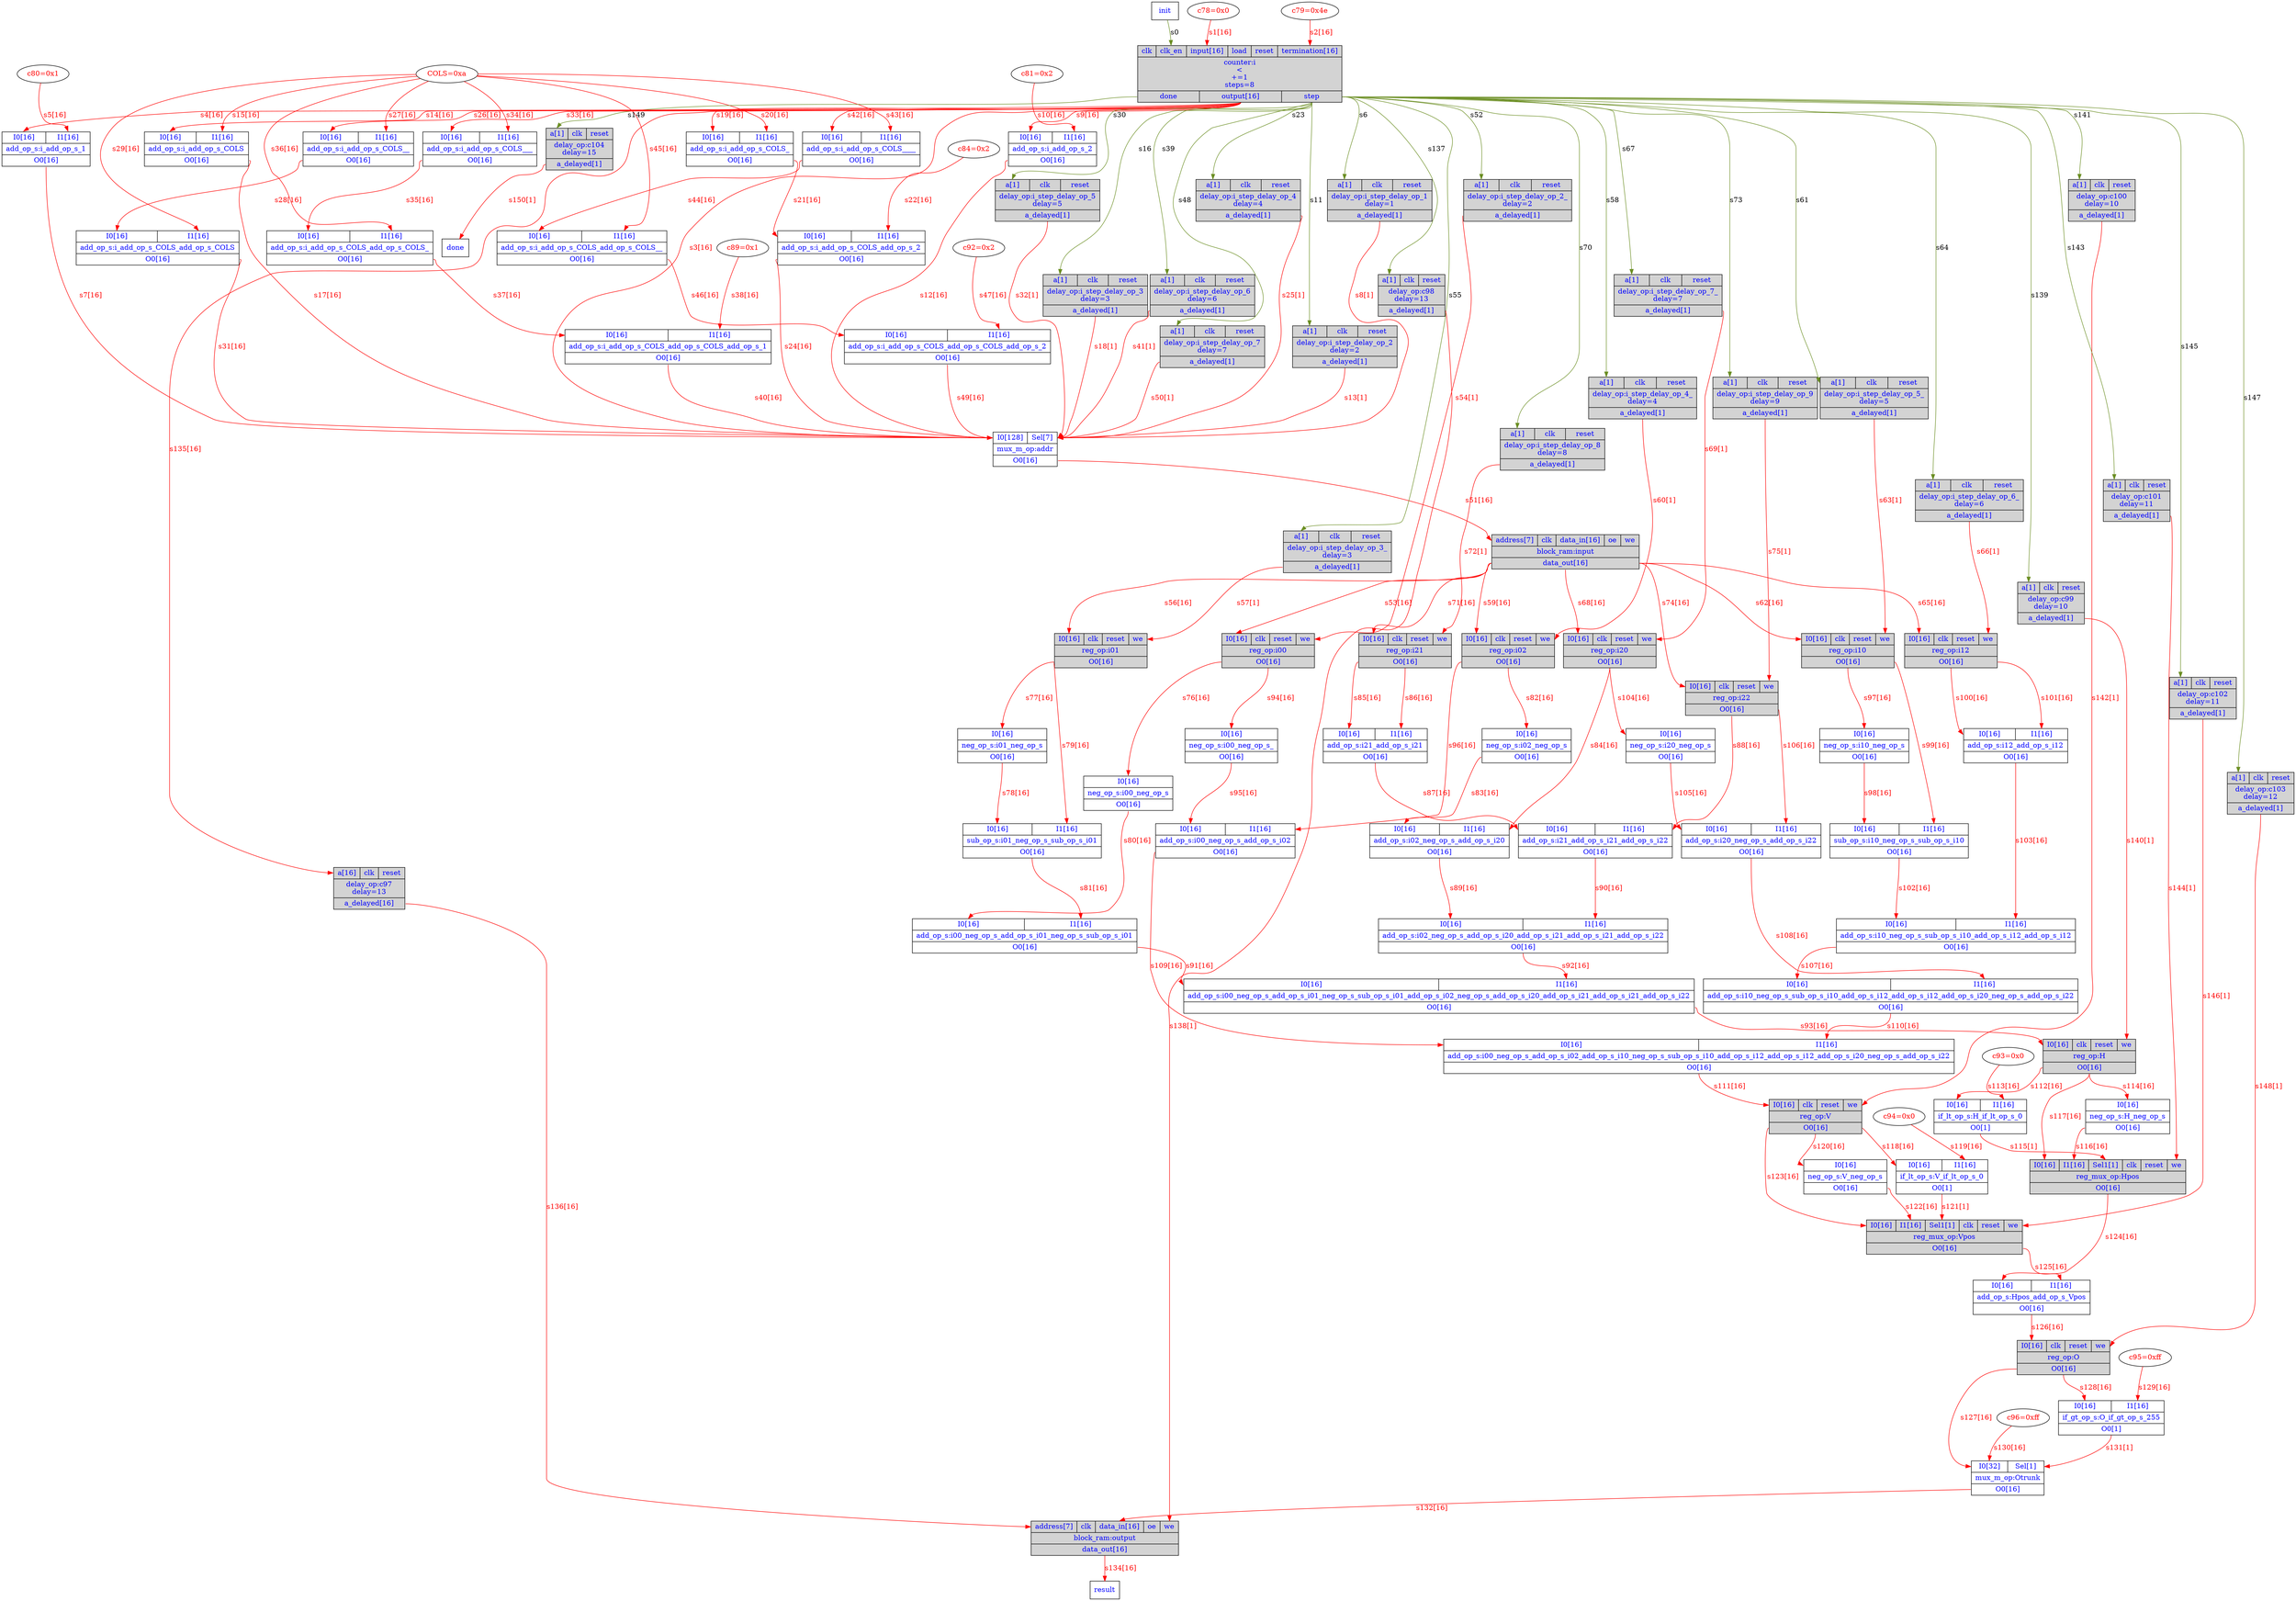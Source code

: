 digraph sobel {
	// Components (Nodes)
	"c100" [shape=record, fontcolor=blue, style="filled", fillcolor="lightgray", label="{{<a>a[1]|<clk>clk|<reset>reset}|delay_op:c100\ndelay=10|{<a_delayed>a_delayed[1]}}"];
	"i02" [shape=record, fontcolor=blue, style="filled", fillcolor="lightgray", label="{{<I0>I0[16]|<clk>clk|<reset>reset|<we>we}|reg_op:i02|{<O0>O0[16]}}"];
	"c89" [fontcolor=red label="c89=0x1"];
	"i00" [shape=record, fontcolor=blue, style="filled", fillcolor="lightgray", label="{{<I0>I0[16]|<clk>clk|<reset>reset|<we>we}|reg_op:i00|{<O0>O0[16]}}"];
	"COLS" [fontcolor=red label="COLS=0xa"];
	"c104" [shape=record, fontcolor=blue, style="filled", fillcolor="lightgray", label="{{<a>a[1]|<clk>clk|<reset>reset}|delay_op:c104\ndelay=15|{<a_delayed>a_delayed[1]}}"];
	"i_step_delay_op_5_" [shape=record, fontcolor=blue, style="filled", fillcolor="lightgray", label="{{<a>a[1]|<clk>clk|<reset>reset}|delay_op:i_step_delay_op_5_\ndelay=5|{<a_delayed>a_delayed[1]}}"];
	"i_step_delay_op_4" [shape=record, fontcolor=blue, style="filled", fillcolor="lightgray", label="{{<a>a[1]|<clk>clk|<reset>reset}|delay_op:i_step_delay_op_4\ndelay=4|{<a_delayed>a_delayed[1]}}"];
	"i_add_op_s_COLS___" [shape=record, fontcolor=blue, label="{{<I0>I0[16]|<I1>I1[16]}|add_op_s:i_add_op_s_COLS___|{<O0>O0[16]}}"];
	"i12_add_op_s_i12" [shape=record, fontcolor=blue, label="{{<I0>I0[16]|<I1>I1[16]}|add_op_s:i12_add_op_s_i12|{<O0>O0[16]}}"];
	"V" [shape=record, fontcolor=blue, style="filled", fillcolor="lightgray", label="{{<I0>I0[16]|<clk>clk|<reset>reset|<we>we}|reg_op:V|{<O0>O0[16]}}"];
	"i10_neg_op_s_sub_op_s_i10_add_op_s_i12_add_op_s_i12_add_op_s_i20_neg_op_s_add_op_s_i22" [shape=record, fontcolor=blue, label="{{<I0>I0[16]|<I1>I1[16]}|add_op_s:i10_neg_op_s_sub_op_s_i10_add_op_s_i12_add_op_s_i12_add_op_s_i20_neg_op_s_add_op_s_i22|{<O0>O0[16]}}"];
	"i20_neg_op_s" [shape=record, fontcolor=blue, label="{{<I0>I0[16]}|neg_op_s:i20_neg_op_s|{<O0>O0[16]}}"];
	"H_if_lt_op_s_0" [shape=record, fontcolor=blue, label="{{<I0>I0[16]|<I1>I1[16]}|if_lt_op_s:H_if_lt_op_s_0|{<O0>O0[1]}}"];
	"addr" [shape=record, fontcolor=blue, label="{{<I0>I0[128]|<Sel>Sel[7]}|mux_m_op:addr|{<O0>O0[16]}}"];
	"input" [shape=record, fontcolor=blue, style="filled", fillcolor="lightgray", label="{{<address>address[7]|<clk>clk|<data_in>data_in[16]|<oe>oe|<we>we}|block_ram:input|{<data_out>data_out[16]}}"];
	"COLS" [fontcolor=red label="COLS=0xa"];
	"i_add_op_s_COLS_" [shape=record, fontcolor=blue, label="{{<I0>I0[16]|<I1>I1[16]}|add_op_s:i_add_op_s_COLS_|{<O0>O0[16]}}"];
	"c102" [shape=record, fontcolor=blue, style="filled", fillcolor="lightgray", label="{{<a>a[1]|<clk>clk|<reset>reset}|delay_op:c102\ndelay=11|{<a_delayed>a_delayed[1]}}"];
	"i_add_op_s_COLS_add_op_s_COLS" [shape=record, fontcolor=blue, label="{{<I0>I0[16]|<I1>I1[16]}|add_op_s:i_add_op_s_COLS_add_op_s_COLS|{<O0>O0[16]}}"];
	"i01_neg_op_s" [shape=record, fontcolor=blue, label="{{<I0>I0[16]}|neg_op_s:i01_neg_op_s|{<O0>O0[16]}}"];
	"i_step_delay_op_9" [shape=record, fontcolor=blue, style="filled", fillcolor="lightgray", label="{{<a>a[1]|<clk>clk|<reset>reset}|delay_op:i_step_delay_op_9\ndelay=9|{<a_delayed>a_delayed[1]}}"];
	"i_step_delay_op_7_" [shape=record, fontcolor=blue, style="filled", fillcolor="lightgray", label="{{<a>a[1]|<clk>clk|<reset>reset}|delay_op:i_step_delay_op_7_\ndelay=7|{<a_delayed>a_delayed[1]}}"];
	"i00_neg_op_s_add_op_s_i01_neg_op_s_sub_op_s_i01" [shape=record, fontcolor=blue, label="{{<I0>I0[16]|<I1>I1[16]}|add_op_s:i00_neg_op_s_add_op_s_i01_neg_op_s_sub_op_s_i01|{<O0>O0[16]}}"];
	"c81" [fontcolor=red label="c81=0x2"];
	"COLS" [fontcolor=red label="COLS=0xa"];
	"i_add_op_s_1" [shape=record, fontcolor=blue, label="{{<I0>I0[16]|<I1>I1[16]}|add_op_s:i_add_op_s_1|{<O0>O0[16]}}"];
	"i_add_op_s_COLS" [shape=record, fontcolor=blue, label="{{<I0>I0[16]|<I1>I1[16]}|add_op_s:i_add_op_s_COLS|{<O0>O0[16]}}"];
	"c96" [fontcolor=red label="c96=0xff"];
	"i_step_delay_op_6" [shape=record, fontcolor=blue, style="filled", fillcolor="lightgray", label="{{<a>a[1]|<clk>clk|<reset>reset}|delay_op:i_step_delay_op_6\ndelay=6|{<a_delayed>a_delayed[1]}}"];
	"i_step_delay_op_7" [shape=record, fontcolor=blue, style="filled", fillcolor="lightgray", label="{{<a>a[1]|<clk>clk|<reset>reset}|delay_op:i_step_delay_op_7\ndelay=7|{<a_delayed>a_delayed[1]}}"];
	"i00_neg_op_s_" [shape=record, fontcolor=blue, label="{{<I0>I0[16]}|neg_op_s:i00_neg_op_s_|{<O0>O0[16]}}"];
	"i02_neg_op_s_add_op_s_i20_add_op_s_i21_add_op_s_i21_add_op_s_i22" [shape=record, fontcolor=blue, label="{{<I0>I0[16]|<I1>I1[16]}|add_op_s:i02_neg_op_s_add_op_s_i20_add_op_s_i21_add_op_s_i21_add_op_s_i22|{<O0>O0[16]}}"];
	"i21_add_op_s_i21" [shape=record, fontcolor=blue, label="{{<I0>I0[16]|<I1>I1[16]}|add_op_s:i21_add_op_s_i21|{<O0>O0[16]}}"];
	"i10_neg_op_s" [shape=record, fontcolor=blue, label="{{<I0>I0[16]}|neg_op_s:i10_neg_op_s|{<O0>O0[16]}}"];
	"i21" [shape=record, fontcolor=blue, style="filled", fillcolor="lightgray", label="{{<I0>I0[16]|<clk>clk|<reset>reset|<we>we}|reg_op:i21|{<O0>O0[16]}}"];
	"init" [shape=msquare fontcolor=blue label="init"];
	"result" [shape=msquare fontcolor=blue label="result"];
	"COLS" [fontcolor=red label="COLS=0xa"];
	"c92" [fontcolor=red label="c92=0x2"];
	"i" [shape=record, fontcolor=blue, style="filled", fillcolor="lightgray", label="{{<clk>clk|<clk_en>clk_en|<input>input[16]|<load>load|<reset>reset|<termination>termination[16]}|counter:i\n\<\n+=1\nsteps=8|{<done>done|<output>output[16]|<step>step}}"];
	"c98" [shape=record, fontcolor=blue, style="filled", fillcolor="lightgray", label="{{<a>a[1]|<clk>clk|<reset>reset}|delay_op:c98\ndelay=13|{<a_delayed>a_delayed[1]}}"];
	"i_add_op_s_2" [shape=record, fontcolor=blue, label="{{<I0>I0[16]|<I1>I1[16]}|add_op_s:i_add_op_s_2|{<O0>O0[16]}}"];
	"c94" [fontcolor=red label="c94=0x0"];
	"i02_neg_op_s" [shape=record, fontcolor=blue, label="{{<I0>I0[16]}|neg_op_s:i02_neg_op_s|{<O0>O0[16]}}"];
	"i_step_delay_op_3_" [shape=record, fontcolor=blue, style="filled", fillcolor="lightgray", label="{{<a>a[1]|<clk>clk|<reset>reset}|delay_op:i_step_delay_op_3_\ndelay=3|{<a_delayed>a_delayed[1]}}"];
	"i_add_op_s_COLS_add_op_s_COLS__" [shape=record, fontcolor=blue, label="{{<I0>I0[16]|<I1>I1[16]}|add_op_s:i_add_op_s_COLS_add_op_s_COLS__|{<O0>O0[16]}}"];
	"V_if_lt_op_s_0" [shape=record, fontcolor=blue, label="{{<I0>I0[16]|<I1>I1[16]}|if_lt_op_s:V_if_lt_op_s_0|{<O0>O0[1]}}"];
	"i12" [shape=record, fontcolor=blue, style="filled", fillcolor="lightgray", label="{{<I0>I0[16]|<clk>clk|<reset>reset|<we>we}|reg_op:i12|{<O0>O0[16]}}"];
	"O_if_gt_op_s_255" [shape=record, fontcolor=blue, label="{{<I0>I0[16]|<I1>I1[16]}|if_gt_op_s:O_if_gt_op_s_255|{<O0>O0[1]}}"];
	"Vpos" [shape=record, fontcolor=blue, style="filled", fillcolor="lightgray", label="{{<I0>I0[16]|<I1>I1[16]|<Sel1>Sel1[1]|<clk>clk|<reset>reset|<we>we}|reg_mux_op:Vpos|{<O0>O0[16]}}"];
	"c79" [fontcolor=red label="c79=0x4e"];
	"i10_neg_op_s_sub_op_s_i10" [shape=record, fontcolor=blue, label="{{<I0>I0[16]|<I1>I1[16]}|sub_op_s:i10_neg_op_s_sub_op_s_i10|{<O0>O0[16]}}"];
	"i01_neg_op_s_sub_op_s_i01" [shape=record, fontcolor=blue, label="{{<I0>I0[16]|<I1>I1[16]}|sub_op_s:i01_neg_op_s_sub_op_s_i01|{<O0>O0[16]}}"];
	"i_step_delay_op_8" [shape=record, fontcolor=blue, style="filled", fillcolor="lightgray", label="{{<a>a[1]|<clk>clk|<reset>reset}|delay_op:i_step_delay_op_8\ndelay=8|{<a_delayed>a_delayed[1]}}"];
	"i_add_op_s_COLS_add_op_s_2" [shape=record, fontcolor=blue, label="{{<I0>I0[16]|<I1>I1[16]}|add_op_s:i_add_op_s_COLS_add_op_s_2|{<O0>O0[16]}}"];
	"c103" [shape=record, fontcolor=blue, style="filled", fillcolor="lightgray", label="{{<a>a[1]|<clk>clk|<reset>reset}|delay_op:c103\ndelay=12|{<a_delayed>a_delayed[1]}}"];
	"i_step_delay_op_5" [shape=record, fontcolor=blue, style="filled", fillcolor="lightgray", label="{{<a>a[1]|<clk>clk|<reset>reset}|delay_op:i_step_delay_op_5\ndelay=5|{<a_delayed>a_delayed[1]}}"];
	"i_step_delay_op_3" [shape=record, fontcolor=blue, style="filled", fillcolor="lightgray", label="{{<a>a[1]|<clk>clk|<reset>reset}|delay_op:i_step_delay_op_3\ndelay=3|{<a_delayed>a_delayed[1]}}"];
	"COLS" [fontcolor=red label="COLS=0xa"];
	"c84" [fontcolor=red label="c84=0x2"];
	"COLS" [fontcolor=red label="COLS=0xa"];
	"COLS" [fontcolor=red label="COLS=0xa"];
	"i00_neg_op_s" [shape=record, fontcolor=blue, label="{{<I0>I0[16]}|neg_op_s:i00_neg_op_s|{<O0>O0[16]}}"];
	"i_add_op_s_COLS__" [shape=record, fontcolor=blue, label="{{<I0>I0[16]|<I1>I1[16]}|add_op_s:i_add_op_s_COLS__|{<O0>O0[16]}}"];
	"i_add_op_s_COLS_add_op_s_COLS_" [shape=record, fontcolor=blue, label="{{<I0>I0[16]|<I1>I1[16]}|add_op_s:i_add_op_s_COLS_add_op_s_COLS_|{<O0>O0[16]}}"];
	"i_step_delay_op_6_" [shape=record, fontcolor=blue, style="filled", fillcolor="lightgray", label="{{<a>a[1]|<clk>clk|<reset>reset}|delay_op:i_step_delay_op_6_\ndelay=6|{<a_delayed>a_delayed[1]}}"];
	"output" [shape=record, fontcolor=blue, style="filled", fillcolor="lightgray", label="{{<address>address[7]|<clk>clk|<data_in>data_in[16]|<oe>oe|<we>we}|block_ram:output|{<data_out>data_out[16]}}"];
	"O" [shape=record, fontcolor=blue, style="filled", fillcolor="lightgray", label="{{<I0>I0[16]|<clk>clk|<reset>reset|<we>we}|reg_op:O|{<O0>O0[16]}}"];
	"H" [shape=record, fontcolor=blue, style="filled", fillcolor="lightgray", label="{{<I0>I0[16]|<clk>clk|<reset>reset|<we>we}|reg_op:H|{<O0>O0[16]}}"];
	"i01" [shape=record, fontcolor=blue, style="filled", fillcolor="lightgray", label="{{<I0>I0[16]|<clk>clk|<reset>reset|<we>we}|reg_op:i01|{<O0>O0[16]}}"];
	"c101" [shape=record, fontcolor=blue, style="filled", fillcolor="lightgray", label="{{<a>a[1]|<clk>clk|<reset>reset}|delay_op:c101\ndelay=11|{<a_delayed>a_delayed[1]}}"];
	"c99" [shape=record, fontcolor=blue, style="filled", fillcolor="lightgray", label="{{<a>a[1]|<clk>clk|<reset>reset}|delay_op:c99\ndelay=10|{<a_delayed>a_delayed[1]}}"];
	"i10_neg_op_s_sub_op_s_i10_add_op_s_i12_add_op_s_i12" [shape=record, fontcolor=blue, label="{{<I0>I0[16]|<I1>I1[16]}|add_op_s:i10_neg_op_s_sub_op_s_i10_add_op_s_i12_add_op_s_i12|{<O0>O0[16]}}"];
	"H_neg_op_s" [shape=record, fontcolor=blue, label="{{<I0>I0[16]}|neg_op_s:H_neg_op_s|{<O0>O0[16]}}"];
	"i20_neg_op_s_add_op_s_i22" [shape=record, fontcolor=blue, label="{{<I0>I0[16]|<I1>I1[16]}|add_op_s:i20_neg_op_s_add_op_s_i22|{<O0>O0[16]}}"];
	"i00_neg_op_s_add_op_s_i02_add_op_s_i10_neg_op_s_sub_op_s_i10_add_op_s_i12_add_op_s_i12_add_op_s_i20_neg_op_s_add_op_s_i22" [shape=record, fontcolor=blue, label="{{<I0>I0[16]|<I1>I1[16]}|add_op_s:i00_neg_op_s_add_op_s_i02_add_op_s_i10_neg_op_s_sub_op_s_i10_add_op_s_i12_add_op_s_i12_add_op_s_i20_neg_op_s_add_op_s_i22|{<O0>O0[16]}}"];
	"i00_neg_op_s_add_op_s_i01_neg_op_s_sub_op_s_i01_add_op_s_i02_neg_op_s_add_op_s_i20_add_op_s_i21_add_op_s_i21_add_op_s_i22" [shape=record, fontcolor=blue, label="{{<I0>I0[16]|<I1>I1[16]}|add_op_s:i00_neg_op_s_add_op_s_i01_neg_op_s_sub_op_s_i01_add_op_s_i02_neg_op_s_add_op_s_i20_add_op_s_i21_add_op_s_i21_add_op_s_i22|{<O0>O0[16]}}"];
	"i_add_op_s_COLS_add_op_s_COLS_add_op_s_2" [shape=record, fontcolor=blue, label="{{<I0>I0[16]|<I1>I1[16]}|add_op_s:i_add_op_s_COLS_add_op_s_COLS_add_op_s_2|{<O0>O0[16]}}"];
	"i_step_delay_op_4_" [shape=record, fontcolor=blue, style="filled", fillcolor="lightgray", label="{{<a>a[1]|<clk>clk|<reset>reset}|delay_op:i_step_delay_op_4_\ndelay=4|{<a_delayed>a_delayed[1]}}"];
	"i02_neg_op_s_add_op_s_i20" [shape=record, fontcolor=blue, label="{{<I0>I0[16]|<I1>I1[16]}|add_op_s:i02_neg_op_s_add_op_s_i20|{<O0>O0[16]}}"];
	"i10" [shape=record, fontcolor=blue, style="filled", fillcolor="lightgray", label="{{<I0>I0[16]|<clk>clk|<reset>reset|<we>we}|reg_op:i10|{<O0>O0[16]}}"];
	"i_step_delay_op_2" [shape=record, fontcolor=blue, style="filled", fillcolor="lightgray", label="{{<a>a[1]|<clk>clk|<reset>reset}|delay_op:i_step_delay_op_2\ndelay=2|{<a_delayed>a_delayed[1]}}"];
	"Otrunk" [shape=record, fontcolor=blue, label="{{<I0>I0[32]|<Sel>Sel[1]}|mux_m_op:Otrunk|{<O0>O0[16]}}"];
	"i_step_delay_op_1" [shape=record, fontcolor=blue, style="filled", fillcolor="lightgray", label="{{<a>a[1]|<clk>clk|<reset>reset}|delay_op:i_step_delay_op_1\ndelay=1|{<a_delayed>a_delayed[1]}}"];
	"Hpos_add_op_s_Vpos" [shape=record, fontcolor=blue, label="{{<I0>I0[16]|<I1>I1[16]}|add_op_s:Hpos_add_op_s_Vpos|{<O0>O0[16]}}"];
	"V_neg_op_s" [shape=record, fontcolor=blue, label="{{<I0>I0[16]}|neg_op_s:V_neg_op_s|{<O0>O0[16]}}"];
	"c80" [fontcolor=red label="c80=0x1"];
	"c78" [fontcolor=red label="c78=0x0"];
	"Hpos" [shape=record, fontcolor=blue, style="filled", fillcolor="lightgray", label="{{<I0>I0[16]|<I1>I1[16]|<Sel1>Sel1[1]|<clk>clk|<reset>reset|<we>we}|reg_mux_op:Hpos|{<O0>O0[16]}}"];
	"i00_neg_op_s_add_op_s_i02" [shape=record, fontcolor=blue, label="{{<I0>I0[16]|<I1>I1[16]}|add_op_s:i00_neg_op_s_add_op_s_i02|{<O0>O0[16]}}"];
	"i21_add_op_s_i21_add_op_s_i22" [shape=record, fontcolor=blue, label="{{<I0>I0[16]|<I1>I1[16]}|add_op_s:i21_add_op_s_i21_add_op_s_i22|{<O0>O0[16]}}"];
	"i_add_op_s_COLS____" [shape=record, fontcolor=blue, label="{{<I0>I0[16]|<I1>I1[16]}|add_op_s:i_add_op_s_COLS____|{<O0>O0[16]}}"];
	"i_step_delay_op_2_" [shape=record, fontcolor=blue, style="filled", fillcolor="lightgray", label="{{<a>a[1]|<clk>clk|<reset>reset}|delay_op:i_step_delay_op_2_\ndelay=2|{<a_delayed>a_delayed[1]}}"];
	"i_add_op_s_COLS_add_op_s_COLS_add_op_s_1" [shape=record, fontcolor=blue, label="{{<I0>I0[16]|<I1>I1[16]}|add_op_s:i_add_op_s_COLS_add_op_s_COLS_add_op_s_1|{<O0>O0[16]}}"];
	"c95" [fontcolor=red label="c95=0xff"];
	"c93" [fontcolor=red label="c93=0x0"];
	"c97" [shape=record, fontcolor=blue, style="filled", fillcolor="lightgray", label="{{<a>a[16]|<clk>clk|<reset>reset}|delay_op:c97\ndelay=13|{<a_delayed>a_delayed[16]}}"];
	"COLS" [fontcolor=red label="COLS=0xa"];
	"i20" [shape=record, fontcolor=blue, style="filled", fillcolor="lightgray", label="{{<I0>I0[16]|<clk>clk|<reset>reset|<we>we}|reg_op:i20|{<O0>O0[16]}}"];
	"i22" [shape=record, fontcolor=blue, style="filled", fillcolor="lightgray", label="{{<I0>I0[16]|<clk>clk|<reset>reset|<we>we}|reg_op:i22|{<O0>O0[16]}}"];
	"done" [shape=msquare fontcolor=blue label="done"];

	// Signals (Edges)
	"init" -> "i":clk_en [label="s0" color=olivedrab];
	"i12":O0 -> "i12_add_op_s_i12":I0 [label="s100[16]" color=red fontcolor=red];
	"i":step -> "i_step_delay_op_2":a [label="s11" color=olivedrab];
	"i02_neg_op_s_add_op_s_i20":O0 -> "i02_neg_op_s_add_op_s_i20_add_op_s_i21_add_op_s_i21_add_op_s_i22":I0 [label="s89[16]" color=red fontcolor=red];
	"COLS" -> "i_add_op_s_COLS":I1 [label="s15[16]" color=red fontcolor=red];
	"i21":O0 -> "i21_add_op_s_i21":I0 [label="s85[16]" color=red fontcolor=red];
	"c94" -> "V_if_lt_op_s_0":I1 [label="s119[16]" color=red fontcolor=red];
	"i20":O0 -> "i20_neg_op_s":I0 [label="s104[16]" color=red fontcolor=red];
	"COLS" -> "i_add_op_s_COLS_add_op_s_COLS__":I1 [label="s45[16]" color=red fontcolor=red];
	"i":step -> "i_step_delay_op_5":a [label="s30" color=olivedrab];
	"COLS" -> "i_add_op_s_COLS___":I1 [label="s34[16]" color=red fontcolor=red];
	"i":step -> "i_step_delay_op_6_":a [label="s64" color=olivedrab];
	"V":O0 -> "Vpos":I0 [label="s123[16]" color=red fontcolor=red];
	"V_if_lt_op_s_0":O0 -> "Vpos":Sel1 [label="s121[1]" color=red fontcolor=red];
	"Vpos":O0 -> "Hpos_add_op_s_Vpos":I1 [label="s125[16]" color=red fontcolor=red];
	"i":output -> "i_add_op_s_2":I0 [label="s9[16]" color=red fontcolor=red];
	"input":data_out -> "i20":I0 [label="s68[16]" color=red fontcolor=red];
	"i_step_delay_op_6_":a_delayed -> "i12":we [label="s66[1]" color=red fontcolor=red];
	"i":step -> "i_step_delay_op_8":a [label="s70" color=olivedrab];
	"i_step_delay_op_2":a_delayed -> "addr":Sel [label="s13[1]" color=red fontcolor=red];
	"i_add_op_s_COLS":O0 -> "addr":I0 [label="s17[16]" color=red fontcolor=red];
	"i21_add_op_s_i21":O0 -> "i21_add_op_s_i21_add_op_s_i22":I0 [label="s87[16]" color=red fontcolor=red];
	"i_add_op_s_COLS__":O0 -> "i_add_op_s_COLS_add_op_s_COLS":I0 [label="s28[16]" color=red fontcolor=red];
	"i10_neg_op_s_sub_op_s_i10":O0 -> "i10_neg_op_s_sub_op_s_i10_add_op_s_i12_add_op_s_i12":I0 [label="s102[16]" color=red fontcolor=red];
	"H":O0 -> "Hpos":I0 [label="s117[16]" color=red fontcolor=red];
	"i_step_delay_op_5":a_delayed -> "addr":Sel [label="s32[1]" color=red fontcolor=red];
	"i22":O0 -> "i20_neg_op_s_add_op_s_i22":I1 [label="s106[16]" color=red fontcolor=red];
	"addr":O0 -> "input":address [label="s51[16]" color=red fontcolor=red];
	"i_add_op_s_COLS_add_op_s_COLS_add_op_s_2":O0 -> "addr":I0 [label="s49[16]" color=red fontcolor=red];
	"c92" -> "i_add_op_s_COLS_add_op_s_COLS_add_op_s_2":I1 [label="s47[16]" color=red fontcolor=red];
	"input":data_out -> "i00":I0 [label="s53[16]" color=red fontcolor=red];
	"c97":a_delayed -> "output":address [label="s136[16]" color=red fontcolor=red];
	"c98":a_delayed -> "output":we [label="s138[1]" color=red fontcolor=red];
	"c99":a_delayed -> "H":we [label="s140[1]" color=red fontcolor=red];
	"c100":a_delayed -> "V":we [label="s142[1]" color=red fontcolor=red];
	"i01_neg_op_s_sub_op_s_i01":O0 -> "i00_neg_op_s_add_op_s_i01_neg_op_s_sub_op_s_i01":I1 [label="s81[16]" color=red fontcolor=red];
	"i02_neg_op_s":O0 -> "i02_neg_op_s_add_op_s_i20":I0 [label="s83[16]" color=red fontcolor=red];
	"c84" -> "i_add_op_s_COLS_add_op_s_2":I1 [label="s22[16]" color=red fontcolor=red];
	"i":output -> "i_add_op_s_COLS__":I0 [label="s26[16]" color=red fontcolor=red];
	"i02":O0 -> "i00_neg_op_s_add_op_s_i02":I1 [label="s96[16]" color=red fontcolor=red];
	"i_add_op_s_COLS_add_op_s_COLS_":O0 -> "i_add_op_s_COLS_add_op_s_COLS_add_op_s_1":I0 [label="s37[16]" color=red fontcolor=red];
	"i00_neg_op_s_add_op_s_i02_add_op_s_i10_neg_op_s_sub_op_s_i10_add_op_s_i12_add_op_s_i12_add_op_s_i20_neg_op_s_add_op_s_i22":O0 -> "V":I0 [label="s111[16]" color=red fontcolor=red];
	"Hpos_add_op_s_Vpos":O0 -> "O":I0 [label="s126[16]" color=red fontcolor=red];
	"i_step_delay_op_6":a_delayed -> "addr":Sel [label="s41[1]" color=red fontcolor=red];
	"H_if_lt_op_s_0":O0 -> "Hpos":Sel1 [label="s115[1]" color=red fontcolor=red];
	"i_step_delay_op_4_":a_delayed -> "i02":we [label="s60[1]" color=red fontcolor=red];
	"i":step -> "i_step_delay_op_4_":a [label="s58" color=olivedrab];
	"input":data_out -> "i01":I0 [label="s56[16]" color=red fontcolor=red];
	"input":data_out -> "i10":I0 [label="s62[16]" color=red fontcolor=red];
	"i":step -> "c102":a [label="s145" color=olivedrab];
	"i":step -> "c103":a [label="s147" color=olivedrab];
	"i_add_op_s_1":O0 -> "addr":I0 [label="s7[16]" color=red fontcolor=red];
	"c80" -> "i_add_op_s_1":I1 [label="s5[16]" color=red fontcolor=red];
	"i":output -> "addr":I0 [label="s3[16]" color=red fontcolor=red];
	"c78" -> "i":input [label="s1[16]" color=red fontcolor=red];
	"i":done -> "c104":a [label="s149" color=olivedrab];
	"i21_add_op_s_i21_add_op_s_i22":O0 -> "i02_neg_op_s_add_op_s_i20_add_op_s_i21_add_op_s_i21_add_op_s_i22":I1 [label="s90[16]" color=red fontcolor=red];
	"i02_neg_op_s_add_op_s_i20_add_op_s_i21_add_op_s_i21_add_op_s_i22":O0 -> "i00_neg_op_s_add_op_s_i01_neg_op_s_sub_op_s_i01_add_op_s_i02_neg_op_s_add_op_s_i20_add_op_s_i21_add_op_s_i21_add_op_s_i22":I1 [label="s92[16]" color=red fontcolor=red];
	"i00_neg_op_s_add_op_s_i02":O0 -> "i00_neg_op_s_add_op_s_i02_add_op_s_i10_neg_op_s_sub_op_s_i10_add_op_s_i12_add_op_s_i12_add_op_s_i20_neg_op_s_add_op_s_i22":I0 [label="s109[16]" color=red fontcolor=red];
	"i10_neg_op_s":O0 -> "i10_neg_op_s_sub_op_s_i10":I0 [label="s98[16]" color=red fontcolor=red];
	"COLS" -> "i_add_op_s_COLS_":I1 [label="s20[16]" color=red fontcolor=red];
	"i_add_op_s_COLS_add_op_s_2":O0 -> "addr":I0 [label="s24[16]" color=red fontcolor=red];
	"i00":O0 -> "i00_neg_op_s_":I0 [label="s94[16]" color=red fontcolor=red];
	"O":O0 -> "O_if_gt_op_s_255":I0 [label="s128[16]" color=red fontcolor=red];
	"c93" -> "H_if_lt_op_s_0":I1 [label="s113[16]" color=red fontcolor=red];
	"i_step_delay_op_2_":a_delayed -> "i00":we [label="s54[1]" color=red fontcolor=red];
	"COLS" -> "i_add_op_s_COLS____":I1 [label="s43[16]" color=red fontcolor=red];
	"i":step -> "i_step_delay_op_6":a [label="s39" color=olivedrab];
	"i":step -> "i_step_delay_op_9":a [label="s73" color=olivedrab];
	"Otrunk":O0 -> "output":data_in [label="s132[16]" color=red fontcolor=red];
	"c96" -> "Otrunk":I0 [label="s130[16]" color=red fontcolor=red];
	"output":data_out -> "result" [label="s134[16]" color=red fontcolor=red];
	"i_step_delay_op_3":a_delayed -> "addr":Sel [label="s18[1]" color=red fontcolor=red];
	"i01":O0 -> "i01_neg_op_s":I0 [label="s77[16]" color=red fontcolor=red];
	"i_step_delay_op_9":a_delayed -> "i22":we [label="s75[1]" color=red fontcolor=red];
	"i01":O0 -> "i01_neg_op_s_sub_op_s_i01":I1 [label="s79[16]" color=red fontcolor=red];
	"i":step -> "c98":a [label="s137" color=olivedrab];
	"i_step_delay_op_5_":a_delayed -> "i10":we [label="s63[1]" color=red fontcolor=red];
	"V_neg_op_s":O0 -> "Vpos":I1 [label="s122[16]" color=red fontcolor=red];
	"i":step -> "i_step_delay_op_2_":a [label="s52" color=olivedrab];
	"i":step -> "i_step_delay_op_7":a [label="s48" color=olivedrab];
	"V":O0 -> "V_if_lt_op_s_0":I0 [label="s118[16]" color=red fontcolor=red];
	"i10_neg_op_s_sub_op_s_i10_add_op_s_i12_add_op_s_i12":O0 -> "i10_neg_op_s_sub_op_s_i10_add_op_s_i12_add_op_s_i12_add_op_s_i20_neg_op_s_add_op_s_i22":I0 [label="s107[16]" color=red fontcolor=red];
	"COLS" -> "i_add_op_s_COLS_add_op_s_COLS":I1 [label="s29[16]" color=red fontcolor=red];
	"i12_add_op_s_i12":O0 -> "i10_neg_op_s_sub_op_s_i10_add_op_s_i12_add_op_s_i12":I1 [label="s103[16]" color=red fontcolor=red];
	"i":output -> "i_add_op_s_COLS___":I0 [label="s33[16]" color=red fontcolor=red];
	"COLS" -> "i_add_op_s_COLS__":I1 [label="s27[16]" color=red fontcolor=red];
	"i21":O0 -> "i21_add_op_s_i21":I1 [label="s86[16]" color=red fontcolor=red];
	"i20":O0 -> "i02_neg_op_s_add_op_s_i20":I1 [label="s84[16]" color=red fontcolor=red];
	"i22":O0 -> "i21_add_op_s_i21_add_op_s_i22":I1 [label="s88[16]" color=red fontcolor=red];
	"i":step -> "c101":a [label="s143" color=olivedrab];
	"i02":O0 -> "i02_neg_op_s":I0 [label="s82[16]" color=red fontcolor=red];
	"i":step -> "c100":a [label="s141" color=olivedrab];
	"i":step -> "c99":a [label="s139" color=olivedrab];
	"V":O0 -> "V_neg_op_s":I0 [label="s120[16]" color=red fontcolor=red];
	"i":output -> "c97":a [label="s135[16]" color=red fontcolor=red];
	"i_step_delay_op_7":a_delayed -> "addr":Sel [label="s50[1]" color=red fontcolor=red];
	"Hpos":O0 -> "Hpos_add_op_s_Vpos":I0 [label="s124[16]" color=red fontcolor=red];
	"i_add_op_s_COLS_add_op_s_COLS":O0 -> "addr":I0 [label="s31[16]" color=red fontcolor=red];
	"i_add_op_s_COLS___":O0 -> "i_add_op_s_COLS_add_op_s_COLS_":I0 [label="s35[16]" color=red fontcolor=red];
	"i20_neg_op_s":O0 -> "i20_neg_op_s_add_op_s_i22":I0 [label="s105[16]" color=red fontcolor=red];
	"i_add_op_s_COLS_add_op_s_COLS__":O0 -> "i_add_op_s_COLS_add_op_s_COLS_add_op_s_2":I0 [label="s46[16]" color=red fontcolor=red];
	"i":output -> "i_add_op_s_COLS":I0 [label="s14[16]" color=red fontcolor=red];
	"c81" -> "i_add_op_s_2":I1 [label="s10[16]" color=red fontcolor=red];
	"i":step -> "i_step_delay_op_3":a [label="s16" color=olivedrab];
	"i_add_op_s_2":O0 -> "addr":I0 [label="s12[16]" color=red fontcolor=red];
	"i12":O0 -> "i12_add_op_s_i12":I1 [label="s101[16]" color=red fontcolor=red];
	"i10":O0 -> "i10_neg_op_s_sub_op_s_i10":I1 [label="s99[16]" color=red fontcolor=red];
	"input":data_out -> "i12":I0 [label="s65[16]" color=red fontcolor=red];
	"input":data_out -> "i21":I0 [label="s71[16]" color=red fontcolor=red];
	"i":step -> "i_step_delay_op_7_":a [label="s67" color=olivedrab];
	"i_step_delay_op_7_":a_delayed -> "i20":we [label="s69[1]" color=red fontcolor=red];
	"c101":a_delayed -> "Hpos":we [label="s144[1]" color=red fontcolor=red];
	"input":data_out -> "i02":I0 [label="s59[16]" color=red fontcolor=red];
	"i_add_op_s_COLS_add_op_s_COLS_add_op_s_1":O0 -> "addr":I0 [label="s40[16]" color=red fontcolor=red];
	"i_add_op_s_COLS____":O0 -> "i_add_op_s_COLS_add_op_s_COLS__":I0 [label="s44[16]" color=red fontcolor=red];
	"c95" -> "O_if_gt_op_s_255":I1 [label="s129[16]" color=red fontcolor=red];
	"H":O0 -> "H_neg_op_s":I0 [label="s114[16]" color=red fontcolor=red];
	"i":step -> "i_step_delay_op_3_":a [label="s55" color=olivedrab];
	"i_step_delay_op_4":a_delayed -> "addr":Sel [label="s25[1]" color=red fontcolor=red];
	"i":output -> "i_add_op_s_COLS_":I0 [label="s19[16]" color=red fontcolor=red];
	"i_add_op_s_COLS_":O0 -> "i_add_op_s_COLS_add_op_s_2":I0 [label="s21[16]" color=red fontcolor=red];
	"i10_neg_op_s_sub_op_s_i10_add_op_s_i12_add_op_s_i12_add_op_s_i20_neg_op_s_add_op_s_i22":O0 -> "i00_neg_op_s_add_op_s_i02_add_op_s_i10_neg_op_s_sub_op_s_i10_add_op_s_i12_add_op_s_i12_add_op_s_i20_neg_op_s_add_op_s_i22":I1 [label="s110[16]" color=red fontcolor=red];
	"i20_neg_op_s_add_op_s_i22":O0 -> "i10_neg_op_s_sub_op_s_i10_add_op_s_i12_add_op_s_i12_add_op_s_i20_neg_op_s_add_op_s_i22":I1 [label="s108[16]" color=red fontcolor=red];
	"i":step -> "i_step_delay_op_4":a [label="s23" color=olivedrab];
	"i00":O0 -> "i00_neg_op_s":I0 [label="s76[16]" color=red fontcolor=red];
	"input":data_out -> "i22":I0 [label="s74[16]" color=red fontcolor=red];
	"i00_neg_op_s":O0 -> "i00_neg_op_s_add_op_s_i01_neg_op_s_sub_op_s_i01":I0 [label="s80[16]" color=red fontcolor=red];
	"i01_neg_op_s":O0 -> "i01_neg_op_s_sub_op_s_i01":I0 [label="s78[16]" color=red fontcolor=red];
	"c102":a_delayed -> "Vpos":we [label="s146[1]" color=red fontcolor=red];
	"i_step_delay_op_8":a_delayed -> "i21":we [label="s72[1]" color=red fontcolor=red];
	"O_if_gt_op_s_255":O0 -> "Otrunk":Sel [label="s131[1]" color=red fontcolor=red];
	"i":step -> "i_step_delay_op_5_":a [label="s61" color=olivedrab];
	"i_step_delay_op_3_":a_delayed -> "i01":we [label="s57[1]" color=red fontcolor=red];
	"O":O0 -> "Otrunk":I0 [label="s127[16]" color=red fontcolor=red];
	"c89" -> "i_add_op_s_COLS_add_op_s_COLS_add_op_s_1":I1 [label="s38[16]" color=red fontcolor=red];
	"H_neg_op_s":O0 -> "Hpos":I1 [label="s116[16]" color=red fontcolor=red];
	"H":O0 -> "H_if_lt_op_s_0":I0 [label="s112[16]" color=red fontcolor=red];
	"i":output -> "i_add_op_s_COLS____":I0 [label="s42[16]" color=red fontcolor=red];
	"COLS" -> "i_add_op_s_COLS_add_op_s_COLS_":I1 [label="s36[16]" color=red fontcolor=red];
	"i00_neg_op_s_":O0 -> "i00_neg_op_s_add_op_s_i02":I0 [label="s95[16]" color=red fontcolor=red];
	"i00_neg_op_s_add_op_s_i01_neg_op_s_sub_op_s_i01_add_op_s_i02_neg_op_s_add_op_s_i20_add_op_s_i21_add_op_s_i21_add_op_s_i22":O0 -> "H":I0 [label="s93[16]" color=red fontcolor=red];
	"i10":O0 -> "i10_neg_op_s":I0 [label="s97[16]" color=red fontcolor=red];
	"i00_neg_op_s_add_op_s_i01_neg_op_s_sub_op_s_i01":O0 -> "i00_neg_op_s_add_op_s_i01_neg_op_s_sub_op_s_i01_add_op_s_i02_neg_op_s_add_op_s_i20_add_op_s_i21_add_op_s_i21_add_op_s_i22":I0 [label="s91[16]" color=red fontcolor=red];
	"c104":a_delayed -> "done" [label="s150[1]" color=red fontcolor=red];
	"c103":a_delayed -> "O":we [label="s148[1]" color=red fontcolor=red];
	"i_step_delay_op_1":a_delayed -> "addr":Sel [label="s8[1]" color=red fontcolor=red];
	"i":step -> "i_step_delay_op_1":a [label="s6" color=olivedrab];
	"i":output -> "i_add_op_s_1":I0 [label="s4[16]" color=red fontcolor=red];
	"c79" -> "i":termination [label="s2[16]" color=red fontcolor=red];
}